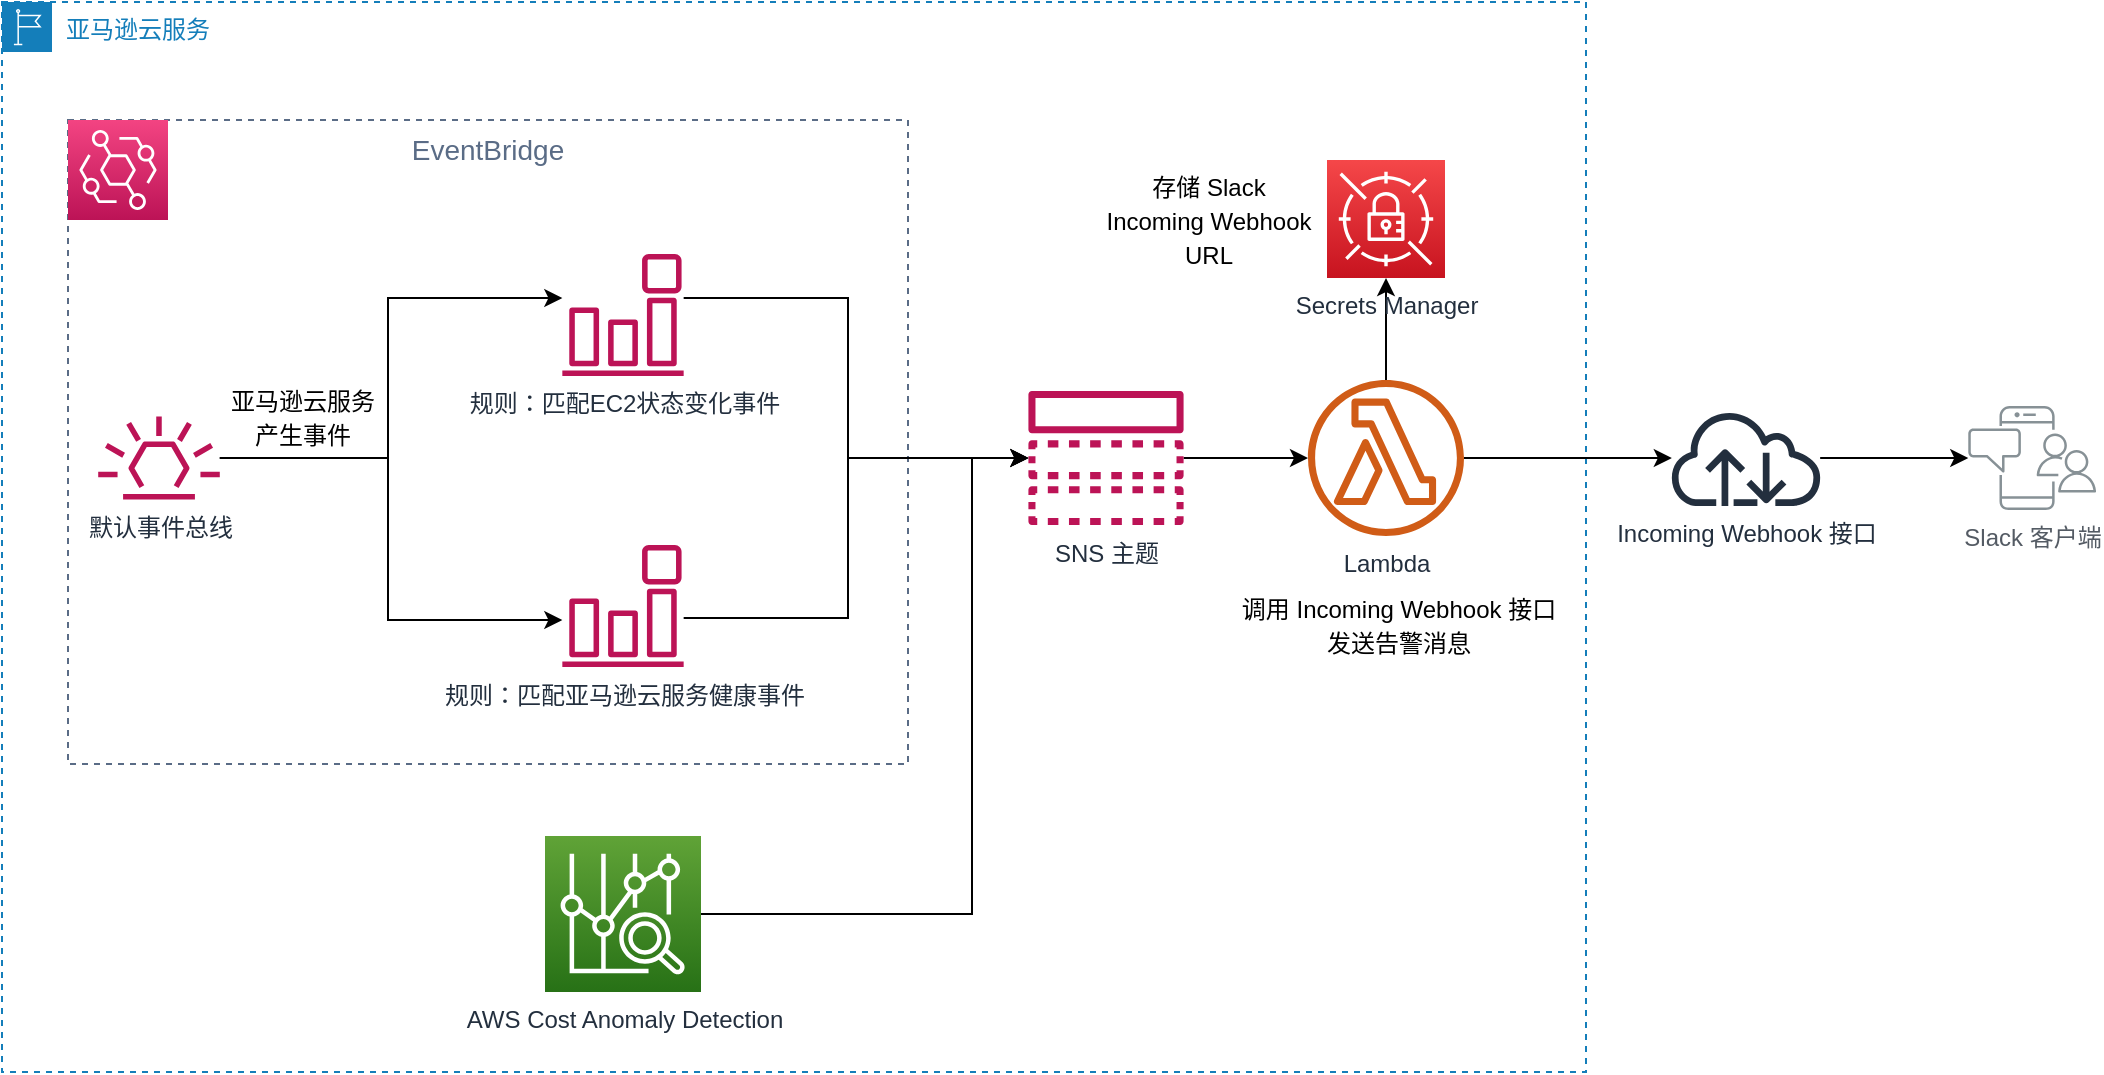 <mxfile version="20.4.0" type="device"><diagram name="Page-1" id="8cNbrErJJga-5wj4-Vsf"><mxGraphModel dx="946" dy="615" grid="0" gridSize="10" guides="1" tooltips="1" connect="1" arrows="1" fold="1" page="1" pageScale="1" pageWidth="1169" pageHeight="827" math="0" shadow="0"><root><mxCell id="0"/><mxCell id="1" parent="0"/><mxCell id="iUW1SuC-fca9LeQ6jMDv-26" value="亚马逊云服务" style="points=[[0,0],[0.25,0],[0.5,0],[0.75,0],[1,0],[1,0.25],[1,0.5],[1,0.75],[1,1],[0.75,1],[0.5,1],[0.25,1],[0,1],[0,0.75],[0,0.5],[0,0.25]];outlineConnect=0;gradientColor=none;html=1;whiteSpace=wrap;fontSize=12;fontStyle=0;shape=mxgraph.aws4.group;grIcon=mxgraph.aws4.group_region;strokeColor=#147EBA;fillColor=none;verticalAlign=top;align=left;spacingLeft=30;fontColor=#147EBA;dashed=1;" parent="1" vertex="1"><mxGeometry x="42" y="179" width="792" height="535" as="geometry"/></mxCell><mxCell id="iUW1SuC-fca9LeQ6jMDv-19" value="EventBridge" style="fillColor=none;strokeColor=#5A6C86;dashed=1;verticalAlign=top;fontStyle=0;fontColor=#5A6C86;fontSize=14;" parent="1" vertex="1"><mxGeometry x="75" y="238" width="420" height="322" as="geometry"/></mxCell><mxCell id="iUW1SuC-fca9LeQ6jMDv-1" value="" style="points=[[0,0,0],[0.25,0,0],[0.5,0,0],[0.75,0,0],[1,0,0],[0,1,0],[0.25,1,0],[0.5,1,0],[0.75,1,0],[1,1,0],[0,0.25,0],[0,0.5,0],[0,0.75,0],[1,0.25,0],[1,0.5,0],[1,0.75,0]];outlineConnect=0;fontColor=#232F3E;gradientColor=#F34482;gradientDirection=north;fillColor=#BC1356;strokeColor=#ffffff;dashed=0;verticalLabelPosition=bottom;verticalAlign=top;align=center;html=1;fontSize=12;fontStyle=0;aspect=fixed;shape=mxgraph.aws4.resourceIcon;resIcon=mxgraph.aws4.eventbridge;" parent="1" vertex="1"><mxGeometry x="75" y="238" width="50" height="50" as="geometry"/></mxCell><mxCell id="iUW1SuC-fca9LeQ6jMDv-8" style="edgeStyle=orthogonalEdgeStyle;rounded=0;orthogonalLoop=1;jettySize=auto;html=1;" parent="1" source="iUW1SuC-fca9LeQ6jMDv-2" target="iUW1SuC-fca9LeQ6jMDv-6" edge="1"><mxGeometry relative="1" as="geometry"><Array as="points"><mxPoint x="235" y="407"/><mxPoint x="235" y="327"/></Array></mxGeometry></mxCell><mxCell id="iUW1SuC-fca9LeQ6jMDv-10" style="edgeStyle=orthogonalEdgeStyle;rounded=0;orthogonalLoop=1;jettySize=auto;html=1;" parent="1" source="iUW1SuC-fca9LeQ6jMDv-2" target="iUW1SuC-fca9LeQ6jMDv-7" edge="1"><mxGeometry relative="1" as="geometry"><Array as="points"><mxPoint x="235" y="408"/><mxPoint x="235" y="488"/></Array></mxGeometry></mxCell><mxCell id="iUW1SuC-fca9LeQ6jMDv-2" value="默认事件总线" style="outlineConnect=0;fontColor=#232F3E;gradientColor=none;fillColor=#BC1356;strokeColor=none;dashed=0;verticalLabelPosition=bottom;verticalAlign=top;align=center;html=1;fontSize=12;fontStyle=0;aspect=fixed;pointerEvents=1;shape=mxgraph.aws4.eventbridge_default_event_bus_resource;" parent="1" vertex="1"><mxGeometry x="90" y="386.28" width="61" height="41.45" as="geometry"/></mxCell><mxCell id="iUW1SuC-fca9LeQ6jMDv-13" style="edgeStyle=orthogonalEdgeStyle;rounded=0;orthogonalLoop=1;jettySize=auto;html=1;" parent="1" source="iUW1SuC-fca9LeQ6jMDv-3" target="iUW1SuC-fca9LeQ6jMDv-4" edge="1"><mxGeometry relative="1" as="geometry"/></mxCell><mxCell id="iUW1SuC-fca9LeQ6jMDv-3" value="SNS&amp;nbsp;主题" style="outlineConnect=0;fontColor=#232F3E;gradientColor=none;fillColor=#BC1356;strokeColor=none;dashed=0;verticalLabelPosition=bottom;verticalAlign=top;align=center;html=1;fontSize=12;fontStyle=0;aspect=fixed;pointerEvents=1;shape=mxgraph.aws4.topic;" parent="1" vertex="1"><mxGeometry x="555" y="373.5" width="78" height="67" as="geometry"/></mxCell><mxCell id="iUW1SuC-fca9LeQ6jMDv-14" style="edgeStyle=orthogonalEdgeStyle;rounded=0;orthogonalLoop=1;jettySize=auto;html=1;" parent="1" source="iUW1SuC-fca9LeQ6jMDv-4" target="iUW1SuC-fca9LeQ6jMDv-5" edge="1"><mxGeometry relative="1" as="geometry"/></mxCell><mxCell id="iUW1SuC-fca9LeQ6jMDv-24" value="" style="edgeStyle=orthogonalEdgeStyle;rounded=0;orthogonalLoop=1;jettySize=auto;html=1;fontSize=14;" parent="1" source="iUW1SuC-fca9LeQ6jMDv-4" target="iUW1SuC-fca9LeQ6jMDv-23" edge="1"><mxGeometry relative="1" as="geometry"/></mxCell><mxCell id="iUW1SuC-fca9LeQ6jMDv-4" value="Lambda" style="outlineConnect=0;fontColor=#232F3E;gradientColor=none;fillColor=#D05C17;strokeColor=none;dashed=0;verticalLabelPosition=bottom;verticalAlign=top;align=center;html=1;fontSize=12;fontStyle=0;aspect=fixed;pointerEvents=1;shape=mxgraph.aws4.lambda_function;" parent="1" vertex="1"><mxGeometry x="695" y="368" width="78" height="78" as="geometry"/></mxCell><mxCell id="iUW1SuC-fca9LeQ6jMDv-5" value="Secrets Manager" style="points=[[0,0,0],[0.25,0,0],[0.5,0,0],[0.75,0,0],[1,0,0],[0,1,0],[0.25,1,0],[0.5,1,0],[0.75,1,0],[1,1,0],[0,0.25,0],[0,0.5,0],[0,0.75,0],[1,0.25,0],[1,0.5,0],[1,0.75,0]];outlineConnect=0;fontColor=#232F3E;gradientColor=#F54749;gradientDirection=north;fillColor=#C7131F;strokeColor=#ffffff;dashed=0;verticalLabelPosition=bottom;verticalAlign=top;align=center;html=1;fontSize=12;fontStyle=0;aspect=fixed;shape=mxgraph.aws4.resourceIcon;resIcon=mxgraph.aws4.secrets_manager;" parent="1" vertex="1"><mxGeometry x="704.5" y="258" width="59" height="59" as="geometry"/></mxCell><mxCell id="iUW1SuC-fca9LeQ6jMDv-11" style="edgeStyle=orthogonalEdgeStyle;rounded=0;orthogonalLoop=1;jettySize=auto;html=1;" parent="1" source="iUW1SuC-fca9LeQ6jMDv-6" target="iUW1SuC-fca9LeQ6jMDv-3" edge="1"><mxGeometry relative="1" as="geometry"><Array as="points"><mxPoint x="465" y="327"/><mxPoint x="465" y="407"/></Array></mxGeometry></mxCell><mxCell id="iUW1SuC-fca9LeQ6jMDv-6" value="规则：匹配EC2状态变化事件" style="outlineConnect=0;fontColor=#232F3E;gradientColor=none;fillColor=#BC1356;strokeColor=none;dashed=0;verticalLabelPosition=bottom;verticalAlign=top;align=center;html=1;fontSize=12;fontStyle=0;aspect=fixed;pointerEvents=1;shape=mxgraph.aws4.event_event_based;" parent="1" vertex="1"><mxGeometry x="322" y="305" width="61" height="61" as="geometry"/></mxCell><mxCell id="iUW1SuC-fca9LeQ6jMDv-12" style="edgeStyle=orthogonalEdgeStyle;rounded=0;orthogonalLoop=1;jettySize=auto;html=1;" parent="1" source="iUW1SuC-fca9LeQ6jMDv-7" target="iUW1SuC-fca9LeQ6jMDv-3" edge="1"><mxGeometry relative="1" as="geometry"><Array as="points"><mxPoint x="465" y="487"/><mxPoint x="465" y="407"/></Array></mxGeometry></mxCell><mxCell id="iUW1SuC-fca9LeQ6jMDv-7" value="规则：匹配亚马逊云服务健康事件" style="outlineConnect=0;fontColor=#232F3E;gradientColor=none;fillColor=#BC1356;strokeColor=none;dashed=0;verticalLabelPosition=bottom;verticalAlign=top;align=center;html=1;fontSize=12;fontStyle=0;aspect=fixed;pointerEvents=1;shape=mxgraph.aws4.event_event_based;" parent="1" vertex="1"><mxGeometry x="322" y="450.5" width="61" height="61" as="geometry"/></mxCell><mxCell id="iUW1SuC-fca9LeQ6jMDv-21" value="Slack 客户端" style="outlineConnect=0;gradientColor=none;fontColor=#545B64;strokeColor=none;fillColor=#879196;dashed=0;verticalLabelPosition=bottom;verticalAlign=top;align=center;html=1;fontSize=12;fontStyle=0;aspect=fixed;shape=mxgraph.aws4.illustration_notification;pointerEvents=1" parent="1" vertex="1"><mxGeometry x="1025" y="381" width="64.2" height="52" as="geometry"/></mxCell><mxCell id="iUW1SuC-fca9LeQ6jMDv-25" value="" style="edgeStyle=orthogonalEdgeStyle;rounded=0;orthogonalLoop=1;jettySize=auto;html=1;fontSize=14;" parent="1" source="iUW1SuC-fca9LeQ6jMDv-23" target="iUW1SuC-fca9LeQ6jMDv-21" edge="1"><mxGeometry relative="1" as="geometry"/></mxCell><mxCell id="iUW1SuC-fca9LeQ6jMDv-23" value="&lt;font style=&quot;font-size: 12px&quot;&gt;Incoming Webhook&lt;/font&gt; 接口" style="outlineConnect=0;fontColor=#232F3E;gradientColor=none;fillColor=#232F3E;strokeColor=none;dashed=0;verticalLabelPosition=bottom;verticalAlign=top;align=center;html=1;fontSize=12;fontStyle=0;aspect=fixed;pointerEvents=1;shape=mxgraph.aws4.internet;" parent="1" vertex="1"><mxGeometry x="875" y="383" width="78" height="48" as="geometry"/></mxCell><mxCell id="iUW1SuC-fca9LeQ6jMDv-27" value="&lt;div&gt;&lt;font style=&quot;font-size: 12px&quot;&gt;存储 Slack&lt;/font&gt;&lt;/div&gt;&lt;div&gt;&lt;font style=&quot;font-size: 12px&quot;&gt;Incoming Webhook&lt;/font&gt;&lt;/div&gt;&lt;div&gt;&lt;font style=&quot;font-size: 12px&quot;&gt;URL&lt;br&gt;&lt;/font&gt;&lt;/div&gt;" style="text;html=1;align=center;verticalAlign=middle;resizable=0;points=[];autosize=1;fontSize=14;" parent="1" vertex="1"><mxGeometry x="585" y="256.5" width="120" height="62" as="geometry"/></mxCell><mxCell id="iUW1SuC-fca9LeQ6jMDv-28" value="&lt;span style=&quot;font-size: 12px&quot;&gt;调用 &lt;/span&gt;&lt;span style=&quot;font-size: 12px&quot;&gt;&lt;font style=&quot;font-size: 12px&quot;&gt;Incoming Webhook &lt;/font&gt;接口&lt;br&gt;发送告警消息&lt;/span&gt;" style="text;html=1;align=center;verticalAlign=middle;resizable=0;points=[];autosize=1;fontSize=14;" parent="1" vertex="1"><mxGeometry x="652" y="467" width="175" height="46" as="geometry"/></mxCell><mxCell id="iUW1SuC-fca9LeQ6jMDv-29" value="&lt;span style=&quot;font-size: 12px&quot;&gt;亚马逊云服务&lt;br&gt;产生事件&lt;/span&gt;" style="text;html=1;align=center;verticalAlign=middle;resizable=0;points=[];autosize=1;fontSize=14;" parent="1" vertex="1"><mxGeometry x="151" y="366" width="82" height="40" as="geometry"/></mxCell><mxCell id="AkRNlLGnXeu0HZbMCD7P-4" style="edgeStyle=orthogonalEdgeStyle;rounded=0;orthogonalLoop=1;jettySize=auto;html=1;" parent="1" source="AkRNlLGnXeu0HZbMCD7P-3" target="iUW1SuC-fca9LeQ6jMDv-3" edge="1"><mxGeometry relative="1" as="geometry"><Array as="points"><mxPoint x="527" y="635"/><mxPoint x="527" y="407"/></Array></mxGeometry></mxCell><mxCell id="AkRNlLGnXeu0HZbMCD7P-3" value="AWS Cost Anomaly Detection" style="sketch=0;points=[[0,0,0],[0.25,0,0],[0.5,0,0],[0.75,0,0],[1,0,0],[0,1,0],[0.25,1,0],[0.5,1,0],[0.75,1,0],[1,1,0],[0,0.25,0],[0,0.5,0],[0,0.75,0],[1,0.25,0],[1,0.5,0],[1,0.75,0]];outlineConnect=0;fontColor=#232F3E;gradientColor=#60A337;gradientDirection=north;fillColor=#277116;strokeColor=#ffffff;dashed=0;verticalLabelPosition=bottom;verticalAlign=top;align=center;html=1;fontSize=12;fontStyle=0;aspect=fixed;shape=mxgraph.aws4.resourceIcon;resIcon=mxgraph.aws4.cost_explorer;" parent="1" vertex="1"><mxGeometry x="313.5" y="596" width="78" height="78" as="geometry"/></mxCell></root></mxGraphModel></diagram></mxfile>